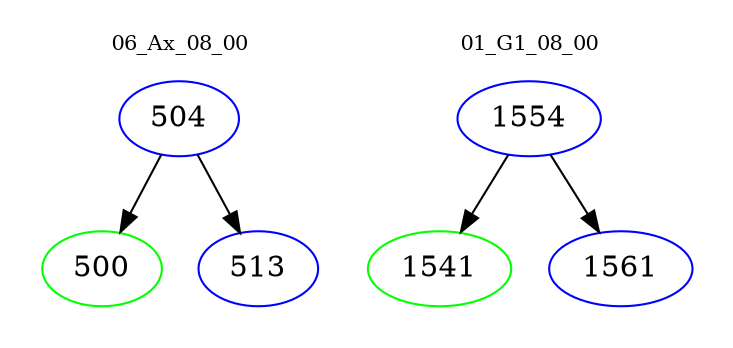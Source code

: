 digraph{
subgraph cluster_0 {
color = white
label = "06_Ax_08_00";
fontsize=10;
T0_504 [label="504", color="blue"]
T0_504 -> T0_500 [color="black"]
T0_500 [label="500", color="green"]
T0_504 -> T0_513 [color="black"]
T0_513 [label="513", color="blue"]
}
subgraph cluster_1 {
color = white
label = "01_G1_08_00";
fontsize=10;
T1_1554 [label="1554", color="blue"]
T1_1554 -> T1_1541 [color="black"]
T1_1541 [label="1541", color="green"]
T1_1554 -> T1_1561 [color="black"]
T1_1561 [label="1561", color="blue"]
}
}
